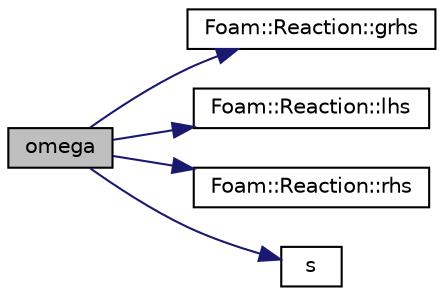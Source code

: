 digraph "omega"
{
  bgcolor="transparent";
  edge [fontname="Helvetica",fontsize="10",labelfontname="Helvetica",labelfontsize="10"];
  node [fontname="Helvetica",fontsize="10",shape=record];
  rankdir="LR";
  Node1 [label="omega",height=0.2,width=0.4,color="black", fillcolor="grey75", style="filled", fontcolor="black"];
  Node1 -> Node2 [color="midnightblue",fontsize="10",style="solid",fontname="Helvetica"];
  Node2 [label="Foam::Reaction::grhs",height=0.2,width=0.4,color="black",URL="$a02100.html#aacfe7914a3e94b6794468f5f1b24bd07"];
  Node1 -> Node3 [color="midnightblue",fontsize="10",style="solid",fontname="Helvetica"];
  Node3 [label="Foam::Reaction::lhs",height=0.2,width=0.4,color="black",URL="$a02100.html#a1abc212f23331e7cd689dcd173a715fc"];
  Node1 -> Node4 [color="midnightblue",fontsize="10",style="solid",fontname="Helvetica"];
  Node4 [label="Foam::Reaction::rhs",height=0.2,width=0.4,color="black",URL="$a02100.html#aa63a0b959ae5fa84f216315302b5c4ee"];
  Node1 -> Node5 [color="midnightblue",fontsize="10",style="solid",fontname="Helvetica"];
  Node5 [label="s",height=0.2,width=0.4,color="black",URL="$a04295.html#a6d6b99210a64ad23792eb7a3b0411c42"];
}
